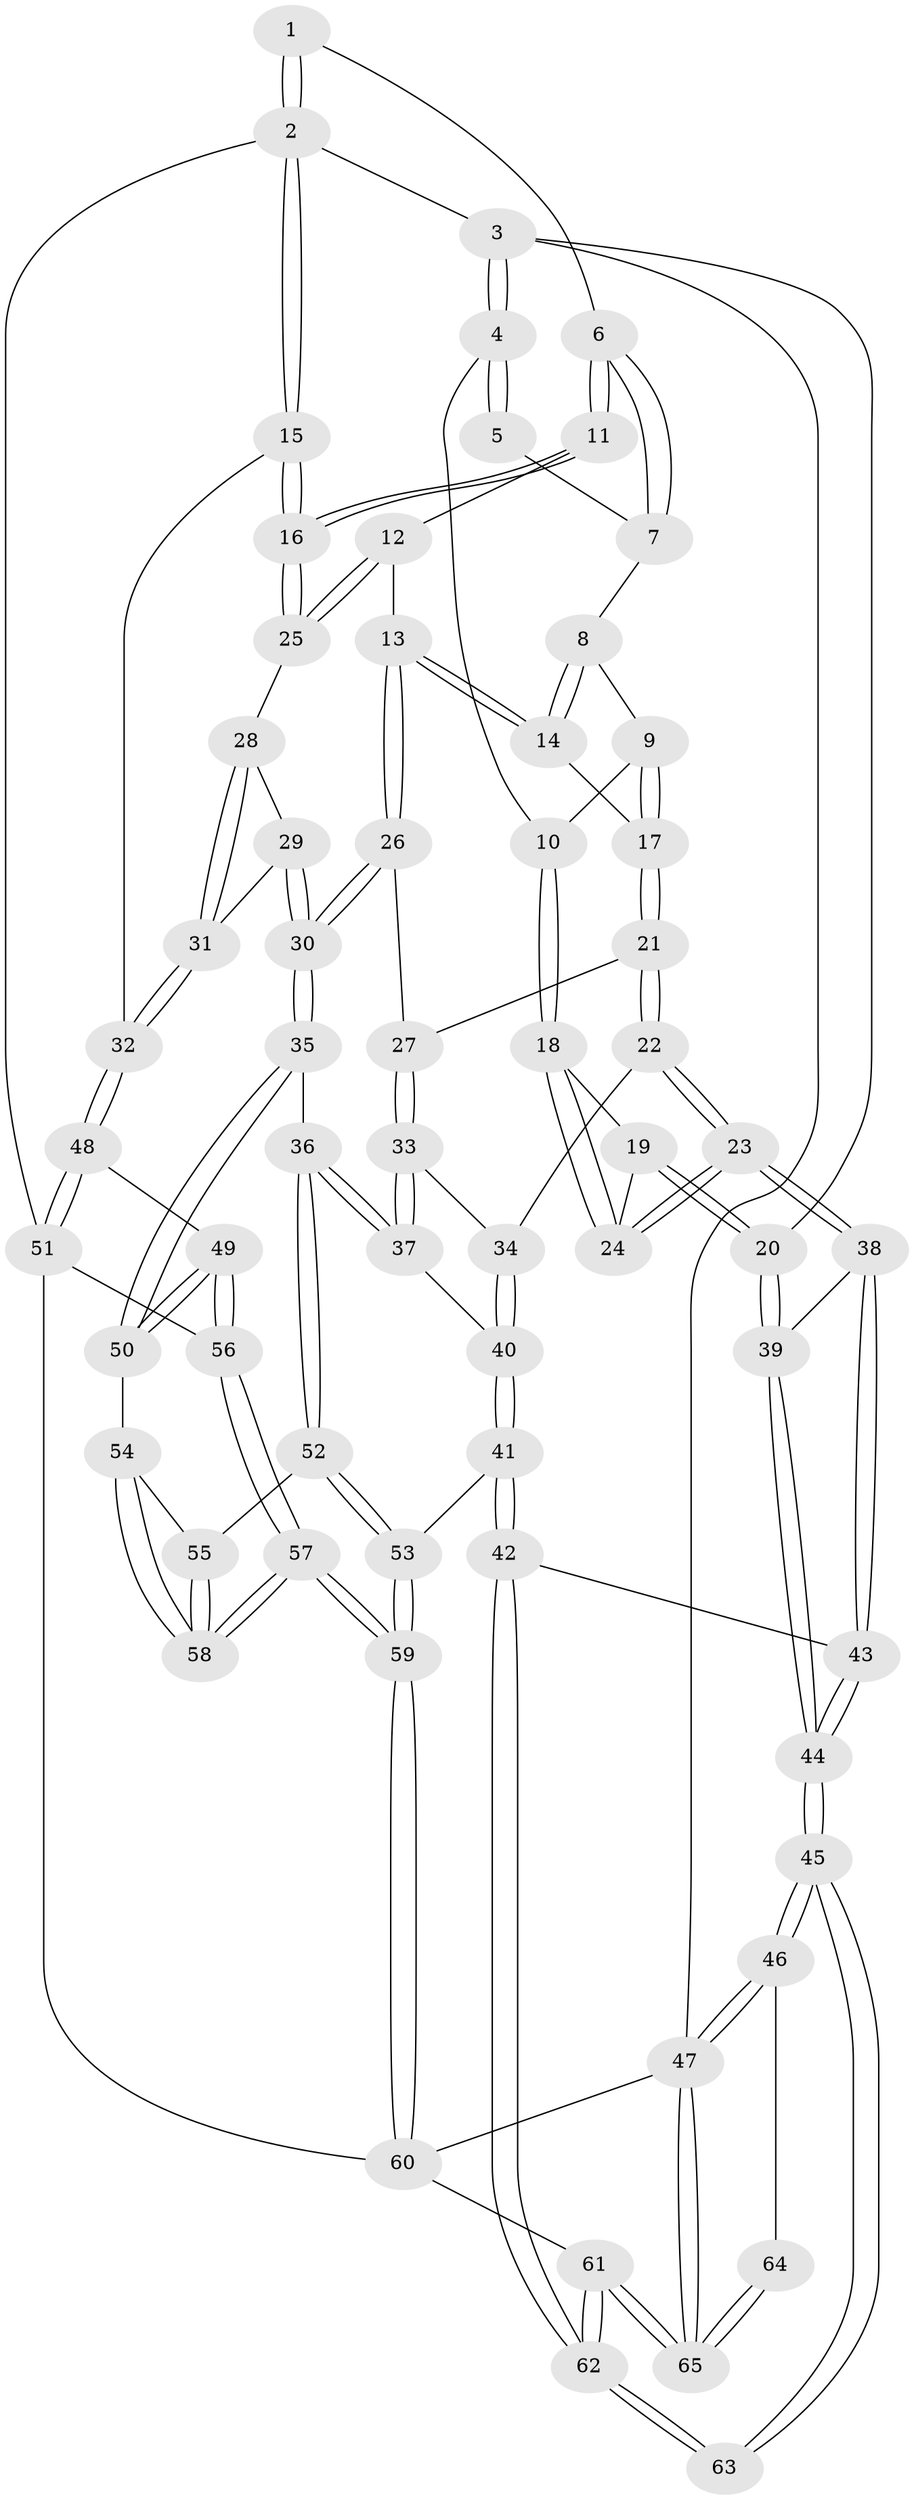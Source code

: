 // Generated by graph-tools (version 1.1) at 2025/11/02/27/25 16:11:55]
// undirected, 65 vertices, 159 edges
graph export_dot {
graph [start="1"]
  node [color=gray90,style=filled];
  1 [pos="+0.7266817694953462+0"];
  2 [pos="+1+0"];
  3 [pos="+0+0"];
  4 [pos="+0.22313038901324125+0"];
  5 [pos="+0.38454449803585505+0"];
  6 [pos="+0.7207833013172712+0"];
  7 [pos="+0.5834874122314656+0.05440008684389255"];
  8 [pos="+0.5695833410990052+0.06738575039506677"];
  9 [pos="+0.3685156255387176+0.05530316815737916"];
  10 [pos="+0.2862671968823567+0"];
  11 [pos="+0.7347550510853004+0.0610130051048686"];
  12 [pos="+0.722907043934596+0.1419037657699596"];
  13 [pos="+0.6263363090119914+0.19560438807284003"];
  14 [pos="+0.5990221903339147+0.18584095407519524"];
  15 [pos="+1+0.08192874852511037"];
  16 [pos="+1+0.10382551438336897"];
  17 [pos="+0.46634363100487164+0.17472561271622228"];
  18 [pos="+0.25616248803539027+0.13905496441331855"];
  19 [pos="+0.06783434669348117+0.22840979656996646"];
  20 [pos="+0+0.20275644629657644"];
  21 [pos="+0.4479241656854734+0.30500179757004764"];
  22 [pos="+0.398169462571291+0.3484279506561136"];
  23 [pos="+0.24866992989820105+0.35491832702101644"];
  24 [pos="+0.2426439771908276+0.30174404771121266"];
  25 [pos="+0.7945087406080982+0.2117728794907982"];
  26 [pos="+0.6193311832712292+0.3048853798201583"];
  27 [pos="+0.5553788819354883+0.3366756758534337"];
  28 [pos="+0.7950914781229697+0.2156033542229423"];
  29 [pos="+0.7895923943127539+0.36813050697209254"];
  30 [pos="+0.7446336544730136+0.41567799881621"];
  31 [pos="+1+0.35557401757009527"];
  32 [pos="+1+0.3616249715354282"];
  33 [pos="+0.5514813695605599+0.3828455914025718"];
  34 [pos="+0.43750649248745627+0.4142632204867597"];
  35 [pos="+0.7209591862551057+0.5494198961751334"];
  36 [pos="+0.7079414241644855+0.549367216505968"];
  37 [pos="+0.5666682363591459+0.5209879928513345"];
  38 [pos="+0.1973653115499995+0.43371354834737486"];
  39 [pos="+0+0.30279392940507915"];
  40 [pos="+0.48789478385822+0.5352233938971849"];
  41 [pos="+0.2994823184182524+0.6971581776107408"];
  42 [pos="+0.29872864547482775+0.6972177535236507"];
  43 [pos="+0.20237555049783487+0.4722164073429083"];
  44 [pos="+0+0.6785004985337256"];
  45 [pos="+0+0.6834773371846717"];
  46 [pos="+0+0.7626450441677594"];
  47 [pos="+0+1"];
  48 [pos="+1+0.6298684828947995"];
  49 [pos="+0.9092055696742023+0.6415693902614934"];
  50 [pos="+0.747357837843981+0.5788542860450512"];
  51 [pos="+1+0.7710621292139005"];
  52 [pos="+0.51250429342757+0.7361301125353605"];
  53 [pos="+0.3856409429905895+0.7383793045249549"];
  54 [pos="+0.7396210732802591+0.5970378352699053"];
  55 [pos="+0.5986156834349239+0.7704599838795975"];
  56 [pos="+0.7540769374164915+0.9712004143594234"];
  57 [pos="+0.7092437416601187+1"];
  58 [pos="+0.6867372846610281+0.9216282819229631"];
  59 [pos="+0.672923246274485+1"];
  60 [pos="+0.6721480129121951+1"];
  61 [pos="+0.2759600178859651+1"];
  62 [pos="+0.2509618439376003+0.7486058895283709"];
  63 [pos="+0.19661735575263684+0.7542280383516552"];
  64 [pos="+0.0629219734614676+0.9004504380870553"];
  65 [pos="+0+1"];
  1 -- 2;
  1 -- 2;
  1 -- 6;
  2 -- 3;
  2 -- 15;
  2 -- 15;
  2 -- 51;
  3 -- 4;
  3 -- 4;
  3 -- 20;
  3 -- 47;
  4 -- 5;
  4 -- 5;
  4 -- 10;
  5 -- 7;
  6 -- 7;
  6 -- 7;
  6 -- 11;
  6 -- 11;
  7 -- 8;
  8 -- 9;
  8 -- 14;
  8 -- 14;
  9 -- 10;
  9 -- 17;
  9 -- 17;
  10 -- 18;
  10 -- 18;
  11 -- 12;
  11 -- 16;
  11 -- 16;
  12 -- 13;
  12 -- 25;
  12 -- 25;
  13 -- 14;
  13 -- 14;
  13 -- 26;
  13 -- 26;
  14 -- 17;
  15 -- 16;
  15 -- 16;
  15 -- 32;
  16 -- 25;
  16 -- 25;
  17 -- 21;
  17 -- 21;
  18 -- 19;
  18 -- 24;
  18 -- 24;
  19 -- 20;
  19 -- 20;
  19 -- 24;
  20 -- 39;
  20 -- 39;
  21 -- 22;
  21 -- 22;
  21 -- 27;
  22 -- 23;
  22 -- 23;
  22 -- 34;
  23 -- 24;
  23 -- 24;
  23 -- 38;
  23 -- 38;
  25 -- 28;
  26 -- 27;
  26 -- 30;
  26 -- 30;
  27 -- 33;
  27 -- 33;
  28 -- 29;
  28 -- 31;
  28 -- 31;
  29 -- 30;
  29 -- 30;
  29 -- 31;
  30 -- 35;
  30 -- 35;
  31 -- 32;
  31 -- 32;
  32 -- 48;
  32 -- 48;
  33 -- 34;
  33 -- 37;
  33 -- 37;
  34 -- 40;
  34 -- 40;
  35 -- 36;
  35 -- 50;
  35 -- 50;
  36 -- 37;
  36 -- 37;
  36 -- 52;
  36 -- 52;
  37 -- 40;
  38 -- 39;
  38 -- 43;
  38 -- 43;
  39 -- 44;
  39 -- 44;
  40 -- 41;
  40 -- 41;
  41 -- 42;
  41 -- 42;
  41 -- 53;
  42 -- 43;
  42 -- 62;
  42 -- 62;
  43 -- 44;
  43 -- 44;
  44 -- 45;
  44 -- 45;
  45 -- 46;
  45 -- 46;
  45 -- 63;
  45 -- 63;
  46 -- 47;
  46 -- 47;
  46 -- 64;
  47 -- 65;
  47 -- 65;
  47 -- 60;
  48 -- 49;
  48 -- 51;
  48 -- 51;
  49 -- 50;
  49 -- 50;
  49 -- 56;
  49 -- 56;
  50 -- 54;
  51 -- 56;
  51 -- 60;
  52 -- 53;
  52 -- 53;
  52 -- 55;
  53 -- 59;
  53 -- 59;
  54 -- 55;
  54 -- 58;
  54 -- 58;
  55 -- 58;
  55 -- 58;
  56 -- 57;
  56 -- 57;
  57 -- 58;
  57 -- 58;
  57 -- 59;
  57 -- 59;
  59 -- 60;
  59 -- 60;
  60 -- 61;
  61 -- 62;
  61 -- 62;
  61 -- 65;
  61 -- 65;
  62 -- 63;
  62 -- 63;
  64 -- 65;
  64 -- 65;
}
